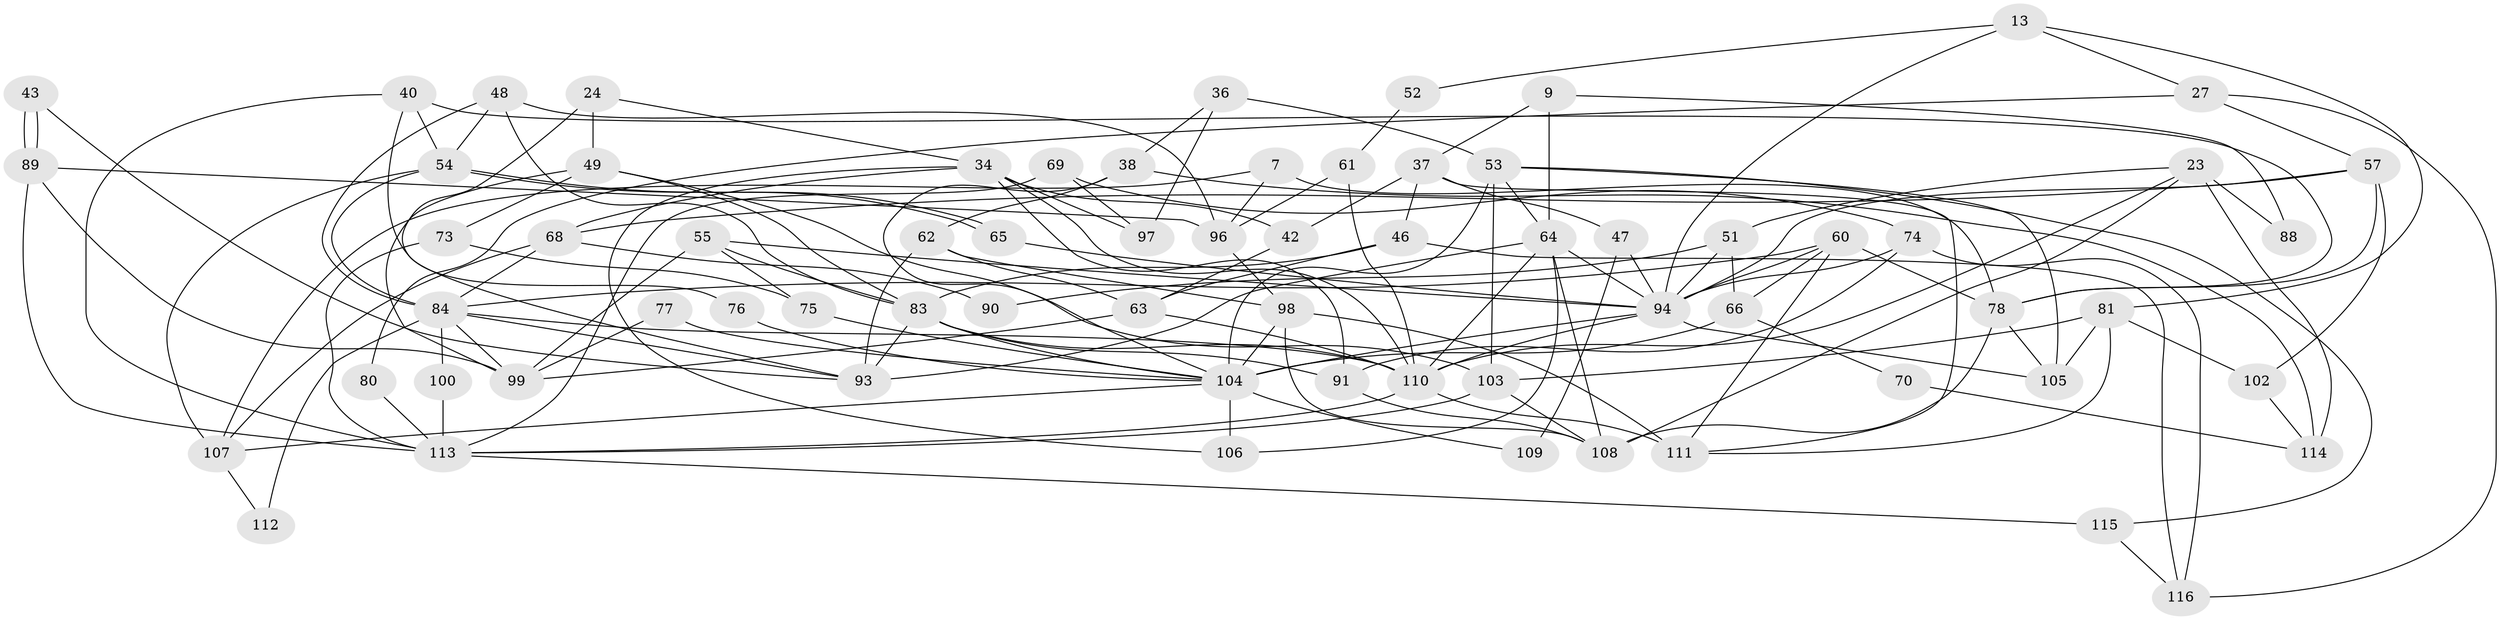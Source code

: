 // original degree distribution, {5: 0.25862068965517243, 2: 0.13793103448275862, 4: 0.20689655172413793, 3: 0.28448275862068967, 7: 0.04310344827586207, 6: 0.0603448275862069, 10: 0.008620689655172414}
// Generated by graph-tools (version 1.1) at 2025/54/03/04/25 21:54:26]
// undirected, 69 vertices, 154 edges
graph export_dot {
graph [start="1"]
  node [color=gray90,style=filled];
  7;
  9;
  13;
  23 [super="+8"];
  24;
  27 [super="+12"];
  34 [super="+19"];
  36;
  37 [super="+1"];
  38 [super="+29"];
  40;
  42;
  43;
  46 [super="+6+18"];
  47;
  48;
  49;
  51;
  52;
  53 [super="+15"];
  54 [super="+25"];
  55;
  57;
  60 [super="+14"];
  61;
  62;
  63;
  64 [super="+21"];
  65;
  66;
  68 [super="+17"];
  69;
  70;
  73;
  74;
  75;
  76;
  77;
  78 [super="+2"];
  80;
  81 [super="+79"];
  83 [super="+22+72"];
  84 [super="+41"];
  88;
  89;
  90;
  91;
  93 [super="+87"];
  94 [super="+86+59+67"];
  96 [super="+82"];
  97;
  98 [super="+95"];
  99 [super="+11+28"];
  100 [super="+26"];
  102;
  103;
  104 [super="+56+85"];
  105;
  106;
  107 [super="+92"];
  108 [super="+45"];
  109;
  110 [super="+39+101+35"];
  111 [super="+71"];
  112;
  113;
  114 [super="+10"];
  115;
  116;
  7 -- 96;
  7 -- 78;
  7 -- 107;
  9 -- 37 [weight=2];
  9 -- 64 [weight=2];
  9 -- 88;
  13 -- 52;
  13 -- 81;
  13 -- 27;
  13 -- 94;
  23 -- 114 [weight=2];
  23 -- 88;
  23 -- 51;
  23 -- 108 [weight=2];
  23 -- 110 [weight=2];
  24 -- 93;
  24 -- 49;
  24 -- 34;
  27 -- 57;
  27 -- 80;
  27 -- 116;
  34 -- 91;
  34 -- 42;
  34 -- 106;
  34 -- 110 [weight=2];
  34 -- 97;
  34 -- 68;
  36 -- 97;
  36 -- 38;
  36 -- 53;
  37 -- 47;
  37 -- 42;
  37 -- 46;
  37 -- 111;
  38 -- 104 [weight=2];
  38 -- 62;
  38 -- 114 [weight=2];
  40 -- 113;
  40 -- 54;
  40 -- 76;
  40 -- 78;
  42 -- 63;
  43 -- 89;
  43 -- 89;
  43 -- 93;
  46 -- 63 [weight=2];
  46 -- 116;
  46 -- 83;
  47 -- 109;
  47 -- 94;
  48 -- 96 [weight=2];
  48 -- 84;
  48 -- 54;
  48 -- 83;
  49 -- 103;
  49 -- 73;
  49 -- 83;
  49 -- 99;
  51 -- 66;
  51 -- 90;
  51 -- 94 [weight=2];
  52 -- 61;
  53 -- 105;
  53 -- 115;
  53 -- 64;
  53 -- 103;
  53 -- 104;
  54 -- 65;
  54 -- 65;
  54 -- 84;
  54 -- 107 [weight=2];
  55 -- 75;
  55 -- 99;
  55 -- 83;
  55 -- 94;
  57 -- 78;
  57 -- 68;
  57 -- 102;
  57 -- 94;
  60 -- 111;
  60 -- 84;
  60 -- 78 [weight=2];
  60 -- 66;
  60 -- 94 [weight=2];
  61 -- 96;
  61 -- 110;
  62 -- 93;
  62 -- 63;
  62 -- 98;
  63 -- 99;
  63 -- 110;
  64 -- 106;
  64 -- 93 [weight=2];
  64 -- 108;
  64 -- 110;
  64 -- 94 [weight=2];
  65 -- 94;
  66 -- 70;
  66 -- 104;
  68 -- 90;
  68 -- 84;
  68 -- 107;
  69 -- 74;
  69 -- 113;
  69 -- 97;
  70 -- 114;
  73 -- 113;
  73 -- 75;
  74 -- 91;
  74 -- 116;
  74 -- 94;
  75 -- 104;
  76 -- 104;
  77 -- 104;
  77 -- 99;
  78 -- 108;
  78 -- 105;
  80 -- 113;
  81 -- 105 [weight=2];
  81 -- 102;
  81 -- 103;
  81 -- 111;
  83 -- 110 [weight=3];
  83 -- 93;
  83 -- 91;
  83 -- 104;
  84 -- 93;
  84 -- 100 [weight=2];
  84 -- 112;
  84 -- 99;
  84 -- 110;
  89 -- 113;
  89 -- 96;
  89 -- 99;
  91 -- 108;
  94 -- 110 [weight=5];
  94 -- 104 [weight=3];
  94 -- 105;
  96 -- 98;
  98 -- 108;
  98 -- 111 [weight=2];
  98 -- 104 [weight=2];
  100 -- 113 [weight=2];
  102 -- 114;
  103 -- 113;
  103 -- 108;
  104 -- 106;
  104 -- 109;
  104 -- 107;
  107 -- 112;
  110 -- 113;
  110 -- 111 [weight=2];
  113 -- 115;
  115 -- 116;
}
